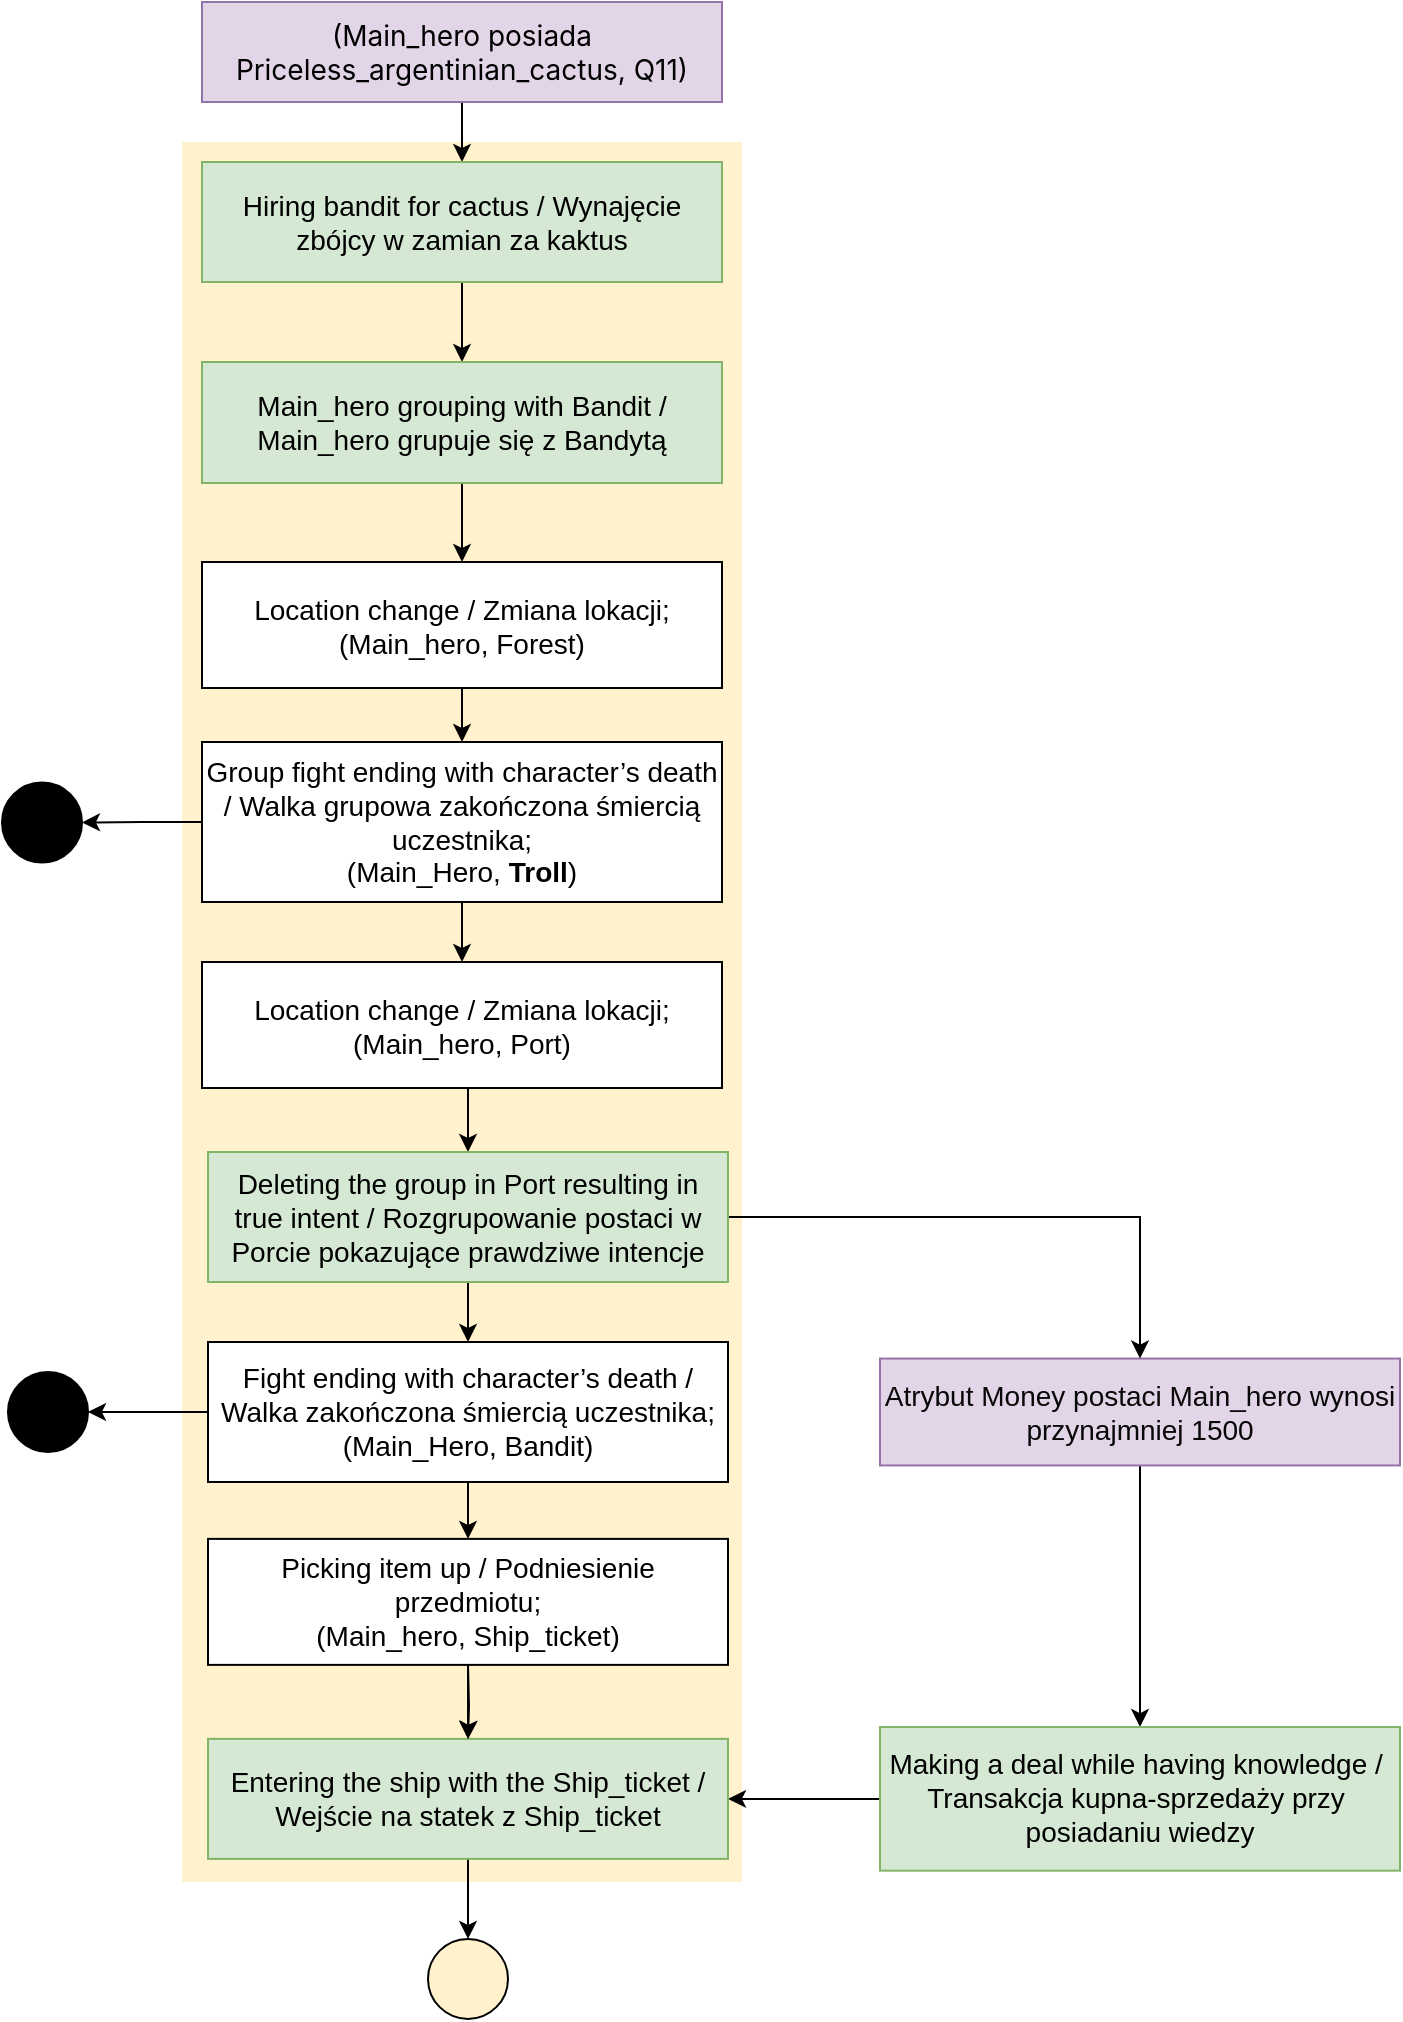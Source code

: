 <mxGraphModel dx="1425" dy="1310" grid="1" gridSize="10" guides="1" tooltips="1" connect="1" arrows="1" fold="1" page="1" pageScale="1" pageWidth="827" pageHeight="1169" math="0" shadow="0">
  <root>
    <mxCell id="0" />
    <mxCell id="1" parent="0" />
    <mxCell id="knElHw7sFrbxN24FAate-2" value="" style="rounded=0;whiteSpace=wrap;html=1;fillColor=#fff2cc;fontFamily=Helvetica;fontSize=14;strokeColor=none;" parent="1" vertex="1">
      <mxGeometry x="141" y="80" width="280" height="870" as="geometry" />
    </mxCell>
    <mxCell id="knElHw7sFrbxN24FAate-9" value="" style="ellipse;whiteSpace=wrap;html=1;aspect=fixed;fontSize=14;align=center;fillColor=#fff2cc;strokeWidth=1;" parent="1" vertex="1">
      <mxGeometry x="264" y="978.44" width="40" height="40" as="geometry" />
    </mxCell>
    <mxCell id="yheXPJXm5rJ7QyqMhBtf-2" style="edgeStyle=orthogonalEdgeStyle;rounded=0;orthogonalLoop=1;jettySize=auto;html=1;" parent="1" source="udCvL247iI1tZjiPNQ4e-1" target="yheXPJXm5rJ7QyqMhBtf-1" edge="1">
      <mxGeometry relative="1" as="geometry" />
    </mxCell>
    <mxCell id="udCvL247iI1tZjiPNQ4e-1" value="&lt;div style=&quot;box-sizing: border-box; font-family: -apple-system, &amp;quot;system-ui&amp;quot;, &amp;quot;Segoe UI&amp;quot;, system-ui, &amp;quot;Apple Color Emoji&amp;quot;, &amp;quot;Segoe UI Emoji&amp;quot;, &amp;quot;Segoe UI Web&amp;quot;, sans-serif; font-size: 14px;&quot;&gt;&lt;div style=&quot;&quot;&gt;(Main_hero posiada Priceless_argentinian_cactus, Q11)&lt;/div&gt;&lt;div&gt;&lt;/div&gt;&lt;/div&gt;" style="rounded=0;whiteSpace=wrap;html=1;strokeColor=#9673a6;fillColor=#e1d5e7;" parent="1" vertex="1">
      <mxGeometry x="151" y="10" width="260" height="50" as="geometry" />
    </mxCell>
    <mxCell id="Aq-91_FwgD_IsqAX_BWq-9" style="edgeStyle=orthogonalEdgeStyle;rounded=0;orthogonalLoop=1;jettySize=auto;html=1;fontSize=14;" parent="1" source="-C3S8FsxY2Nnwz9JlQiH-3" target="hUhabbhy1jZWXqfZA_R5-1" edge="1">
      <mxGeometry relative="1" as="geometry" />
    </mxCell>
    <mxCell id="-C3S8FsxY2Nnwz9JlQiH-3" value="&lt;font style=&quot;&quot; color=&quot;#080808&quot;&gt;&lt;font style=&quot;font-size: 14px;&quot;&gt;Atrybut Money postaci Main_hero wynosi przynajmniej 1500&lt;/font&gt;&lt;br&gt;&lt;/font&gt;" style="rounded=0;whiteSpace=wrap;html=1;strokeColor=#9673a6;fillColor=#e1d5e7;" parent="1" vertex="1">
      <mxGeometry x="490" y="688.28" width="260" height="53.44" as="geometry" />
    </mxCell>
    <mxCell id="Aq-91_FwgD_IsqAX_BWq-5" style="edgeStyle=orthogonalEdgeStyle;rounded=0;orthogonalLoop=1;jettySize=auto;html=1;" parent="1" source="yheXPJXm5rJ7QyqMhBtf-1" target="Aq-91_FwgD_IsqAX_BWq-2" edge="1">
      <mxGeometry relative="1" as="geometry" />
    </mxCell>
    <mxCell id="yheXPJXm5rJ7QyqMhBtf-1" value="&lt;font style=&quot;font-size: 14px;&quot;&gt;Hiring bandit for cactus / Wynajęcie zbójcy w zamian za kaktus&lt;/font&gt;" style="rounded=0;whiteSpace=wrap;html=1;sketch=0;fillColor=#d5e8d4;strokeColor=#82b366;align=center;" parent="1" vertex="1">
      <mxGeometry x="151" y="90" width="260" height="60" as="geometry" />
    </mxCell>
    <mxCell id="lA9DHG8efDeV6roo1jQF-7" style="edgeStyle=orthogonalEdgeStyle;rounded=0;orthogonalLoop=1;jettySize=auto;html=1;entryX=0.5;entryY=0;entryDx=0;entryDy=0;" parent="1" source="jlGJhvShgQ8dnmSe3Gb2-2" target="BtwuoIAPwvGNC_7e4r1O-7" edge="1">
      <mxGeometry relative="1" as="geometry" />
    </mxCell>
    <mxCell id="nKahLlN3erMrmPblMIUS-1" style="edgeStyle=orthogonalEdgeStyle;rounded=0;orthogonalLoop=1;jettySize=auto;html=1;entryX=1;entryY=0.5;entryDx=0;entryDy=0;" parent="1" source="jlGJhvShgQ8dnmSe3Gb2-2" target="nKahLlN3erMrmPblMIUS-2" edge="1">
      <mxGeometry relative="1" as="geometry">
        <mxPoint x="20" y="420.25" as="targetPoint" />
      </mxGeometry>
    </mxCell>
    <mxCell id="jlGJhvShgQ8dnmSe3Gb2-2" value="&lt;span id=&quot;docs-internal-guid-4cfbbf0f-7fff-1ddc-6e00-4f36d3d0db7e&quot;&gt;&lt;span style=&quot;background-color: transparent ; vertical-align: baseline&quot;&gt;&lt;font&gt;&lt;font style=&quot;font-size: 14px;&quot;&gt;Group fight ending with character’s death / Walka grupowa zakończona śmiercią uczestnika&lt;/font&gt;&lt;span style=&quot;font-size: 14px;&quot;&gt;;&lt;br&gt;&lt;/span&gt;&lt;span style=&quot;font-size: 14px;&quot;&gt;(Main_Hero,&amp;nbsp;&lt;b&gt;Troll&lt;/b&gt;)&lt;/span&gt;&lt;br&gt;&lt;/font&gt;&lt;/span&gt;&lt;/span&gt;" style="rounded=0;whiteSpace=wrap;html=1;align=center;" parent="1" vertex="1">
      <mxGeometry x="151" y="380" width="260" height="80" as="geometry" />
    </mxCell>
    <mxCell id="Mv-3iD-W1vUPHI-jY-zr-2" style="edgeStyle=orthogonalEdgeStyle;rounded=0;orthogonalLoop=1;jettySize=auto;html=1;exitX=0.5;exitY=1;exitDx=0;exitDy=0;entryX=0.5;entryY=0;entryDx=0;entryDy=0;" parent="1" source="BtwuoIAPwvGNC_7e4r1O-7" target="Mv-3iD-W1vUPHI-jY-zr-1" edge="1">
      <mxGeometry relative="1" as="geometry" />
    </mxCell>
    <mxCell id="BtwuoIAPwvGNC_7e4r1O-7" value="&lt;span id=&quot;docs-internal-guid-4cfbbf0f-7fff-1ddc-6e00-4f36d3d0db7e&quot;&gt;&lt;span style=&quot;background-color: transparent ; vertical-align: baseline&quot;&gt;&lt;font&gt;&lt;font style=&quot;font-size: 14px;&quot;&gt;Location change / Zmiana lokacji&lt;/font&gt;&lt;font face=&quot;arial&quot;&gt;&lt;span style=&quot;font-size: 14px&quot;&gt;;&lt;br&gt;&lt;/span&gt;&lt;/font&gt;&lt;span style=&quot;font-size: 14px;&quot;&gt;(Main_hero, Port)&lt;/span&gt;&lt;br&gt;&lt;/font&gt;&lt;/span&gt;&lt;/span&gt;" style="rounded=0;whiteSpace=wrap;html=1;align=center;" parent="1" vertex="1">
      <mxGeometry x="151" y="490" width="260" height="63" as="geometry" />
    </mxCell>
    <mxCell id="Aq-91_FwgD_IsqAX_BWq-55" style="edgeStyle=orthogonalEdgeStyle;rounded=0;orthogonalLoop=1;jettySize=auto;html=1;fontSize=14;exitX=0;exitY=0.5;exitDx=0;exitDy=0;" parent="1" source="irsXxmj_owirD-AWfpEa-7" target="irsXxmj_owirD-AWfpEa-9" edge="1">
      <mxGeometry relative="1" as="geometry">
        <mxPoint x="-28" y="742.5" as="sourcePoint" />
      </mxGeometry>
    </mxCell>
    <mxCell id="951n_XqudxTW4NkohfCO-3" style="edgeStyle=orthogonalEdgeStyle;rounded=0;orthogonalLoop=1;jettySize=auto;html=1;exitX=0.5;exitY=1;exitDx=0;exitDy=0;entryX=0.5;entryY=0;entryDx=0;entryDy=0;" parent="1" source="irsXxmj_owirD-AWfpEa-7" target="951n_XqudxTW4NkohfCO-1" edge="1">
      <mxGeometry relative="1" as="geometry" />
    </mxCell>
    <mxCell id="irsXxmj_owirD-AWfpEa-7" value="&lt;span id=&quot;docs-internal-guid-4cfbbf0f-7fff-1ddc-6e00-4f36d3d0db7e&quot;&gt;&lt;span style=&quot;background-color: transparent ; vertical-align: baseline&quot;&gt;&lt;font&gt;&lt;font style=&quot;font-size: 14px;&quot;&gt;Fight ending with character’s death / Walka zakończona śmiercią uczestnika&lt;/font&gt;&lt;span style=&quot;font-size: 14px;&quot;&gt;;&lt;br&gt;&lt;/span&gt;&lt;span style=&quot;font-size: 14px;&quot;&gt;(Main_Hero, Bandit)&lt;/span&gt;&lt;br&gt;&lt;/font&gt;&lt;/span&gt;&lt;/span&gt;" style="rounded=0;whiteSpace=wrap;html=1;align=center;" parent="1" vertex="1">
      <mxGeometry x="154" y="680" width="260" height="70" as="geometry" />
    </mxCell>
    <mxCell id="irsXxmj_owirD-AWfpEa-9" value="" style="ellipse;whiteSpace=wrap;html=1;aspect=fixed;fontSize=14;align=center;fillColor=#000000;" parent="1" vertex="1">
      <mxGeometry x="54" y="695" width="40" height="40" as="geometry" />
    </mxCell>
    <mxCell id="jDJ186llfTBJSGtvXf8A-4" style="edgeStyle=orthogonalEdgeStyle;rounded=0;orthogonalLoop=1;jettySize=auto;html=1;fontSize=14;entryX=1;entryY=0.5;entryDx=0;entryDy=0;" parent="1" source="hUhabbhy1jZWXqfZA_R5-1" target="Aq-91_FwgD_IsqAX_BWq-59" edge="1">
      <mxGeometry relative="1" as="geometry">
        <mxPoint x="414" y="809.94" as="targetPoint" />
      </mxGeometry>
    </mxCell>
    <mxCell id="hUhabbhy1jZWXqfZA_R5-1" value="&lt;font style=&quot;font-size: 14px;&quot;&gt;Making&amp;nbsp;a&amp;nbsp;deal&amp;nbsp;while&amp;nbsp;having&amp;nbsp;knowledge&amp;nbsp;/&amp;nbsp;&lt;br&gt;Transakcja&amp;nbsp;kupna-sprzedaży&amp;nbsp;przy&amp;nbsp;&lt;br&gt;posiadaniu&amp;nbsp;wiedzy&lt;br&gt;&lt;/font&gt;" style="rounded=0;whiteSpace=wrap;html=1;sketch=0;fillColor=#d5e8d4;strokeColor=#82b366;align=center;" parent="1" vertex="1">
      <mxGeometry x="490" y="872.53" width="260" height="71.81" as="geometry" />
    </mxCell>
    <mxCell id="Aq-91_FwgD_IsqAX_BWq-6" style="edgeStyle=orthogonalEdgeStyle;rounded=0;orthogonalLoop=1;jettySize=auto;html=1;" parent="1" source="Aq-91_FwgD_IsqAX_BWq-2" target="Aq-91_FwgD_IsqAX_BWq-3" edge="1">
      <mxGeometry relative="1" as="geometry" />
    </mxCell>
    <mxCell id="Aq-91_FwgD_IsqAX_BWq-2" value="&lt;span id=&quot;docs-internal-guid-4cfbbf0f-7fff-1ddc-6e00-4f36d3d0db7e&quot;&gt;&lt;span style=&quot;background-color: transparent ; vertical-align: baseline&quot;&gt;&lt;font&gt;&lt;font style=&quot;font-size: 14px;&quot; face=&quot;arial&quot;&gt;Main_hero grouping with Bandit / Main_hero grupuje się z Bandytą&lt;/font&gt;&lt;br&gt;&lt;/font&gt;&lt;/span&gt;&lt;/span&gt;" style="rounded=0;whiteSpace=wrap;html=1;align=center;fillColor=#d5e8d4;strokeColor=#82b366;" parent="1" vertex="1">
      <mxGeometry x="151" y="190" width="260" height="60.5" as="geometry" />
    </mxCell>
    <mxCell id="8yjVy0ktyzx2GrUyOU-N-1" style="edgeStyle=orthogonalEdgeStyle;rounded=0;orthogonalLoop=1;jettySize=auto;html=1;fontSize=14;" parent="1" source="Aq-91_FwgD_IsqAX_BWq-3" target="jlGJhvShgQ8dnmSe3Gb2-2" edge="1">
      <mxGeometry relative="1" as="geometry" />
    </mxCell>
    <mxCell id="Aq-91_FwgD_IsqAX_BWq-3" value="&lt;span id=&quot;docs-internal-guid-4cfbbf0f-7fff-1ddc-6e00-4f36d3d0db7e&quot;&gt;&lt;span style=&quot;background-color: transparent ; vertical-align: baseline&quot;&gt;&lt;font&gt;&lt;font style=&quot;font-size: 14px;&quot;&gt;Location change / Zmiana lokacji&lt;/font&gt;&lt;font face=&quot;arial&quot;&gt;&lt;span style=&quot;font-size: 14px&quot;&gt;;&lt;br&gt;&lt;/span&gt;&lt;/font&gt;&lt;span style=&quot;font-size: 14px;&quot;&gt;(Main_hero, Forest)&lt;/span&gt;&lt;br&gt;&lt;/font&gt;&lt;/span&gt;&lt;/span&gt;" style="rounded=0;whiteSpace=wrap;html=1;align=center;" parent="1" vertex="1">
      <mxGeometry x="151" y="290" width="260" height="63" as="geometry" />
    </mxCell>
    <mxCell id="nKahLlN3erMrmPblMIUS-2" value="" style="ellipse;whiteSpace=wrap;html=1;aspect=fixed;fontSize=14;align=center;fillColor=#000000;" parent="1" vertex="1">
      <mxGeometry x="51" y="400.25" width="40" height="40" as="geometry" />
    </mxCell>
    <mxCell id="_OSf8yGIqV2NRYJ29WRy-3" style="edgeStyle=orthogonalEdgeStyle;rounded=0;orthogonalLoop=1;jettySize=auto;html=1;" parent="1" source="Aq-91_FwgD_IsqAX_BWq-59" target="knElHw7sFrbxN24FAate-9" edge="1">
      <mxGeometry relative="1" as="geometry" />
    </mxCell>
    <mxCell id="Aq-91_FwgD_IsqAX_BWq-59" value="&lt;font face=&quot;arial&quot;&gt;&lt;font style=&quot;font-size: 14px;&quot;&gt;Entering the ship with the Ship_ticket / Wejście na statek z Ship_ticket&lt;/font&gt;&lt;br&gt;&lt;/font&gt;" style="rounded=0;whiteSpace=wrap;html=1;sketch=0;fillColor=#d5e8d4;strokeColor=#82b366;align=center;" parent="1" vertex="1">
      <mxGeometry x="154" y="878.44" width="260" height="60" as="geometry" />
    </mxCell>
    <mxCell id="jDJ186llfTBJSGtvXf8A-5" style="edgeStyle=orthogonalEdgeStyle;rounded=0;orthogonalLoop=1;jettySize=auto;html=1;fontSize=14;" parent="1" target="Aq-91_FwgD_IsqAX_BWq-59" edge="1">
      <mxGeometry relative="1" as="geometry">
        <mxPoint x="284" y="841.44" as="sourcePoint" />
      </mxGeometry>
    </mxCell>
    <mxCell id="0Q0X75A0FIx0HaDuTYZE-1" style="edgeStyle=orthogonalEdgeStyle;rounded=0;orthogonalLoop=1;jettySize=auto;html=1;exitX=0.5;exitY=1;exitDx=0;exitDy=0;entryX=0.5;entryY=0;entryDx=0;entryDy=0;" parent="1" source="951n_XqudxTW4NkohfCO-1" target="Aq-91_FwgD_IsqAX_BWq-59" edge="1">
      <mxGeometry relative="1" as="geometry" />
    </mxCell>
    <mxCell id="951n_XqudxTW4NkohfCO-1" value="&lt;span id=&quot;docs-internal-guid-4cfbbf0f-7fff-1ddc-6e00-4f36d3d0db7e&quot;&gt;&lt;span style=&quot;background-color: transparent ; vertical-align: baseline&quot;&gt;&lt;font style=&quot;font-size: 14px;&quot;&gt;Picking item up / Podniesienie przedmiotu&lt;font style=&quot;font-size: 14px;&quot; face=&quot;arial&quot;&gt;;&lt;br&gt;&lt;/font&gt;&lt;span style=&quot;font-size: 14px;&quot;&gt;(Main_hero, Ship_ticket)&lt;/span&gt;&lt;br&gt;&lt;/font&gt;&lt;/span&gt;&lt;/span&gt;" style="rounded=0;whiteSpace=wrap;html=1;align=center;" parent="1" vertex="1">
      <mxGeometry x="154" y="778.44" width="260" height="63" as="geometry" />
    </mxCell>
    <mxCell id="Mv-3iD-W1vUPHI-jY-zr-4" style="edgeStyle=orthogonalEdgeStyle;rounded=0;orthogonalLoop=1;jettySize=auto;html=1;exitX=1;exitY=0.5;exitDx=0;exitDy=0;" parent="1" source="Mv-3iD-W1vUPHI-jY-zr-1" target="-C3S8FsxY2Nnwz9JlQiH-3" edge="1">
      <mxGeometry relative="1" as="geometry" />
    </mxCell>
    <mxCell id="Mv-3iD-W1vUPHI-jY-zr-6" style="edgeStyle=orthogonalEdgeStyle;rounded=0;orthogonalLoop=1;jettySize=auto;html=1;exitX=0.5;exitY=1;exitDx=0;exitDy=0;" parent="1" source="Mv-3iD-W1vUPHI-jY-zr-1" target="irsXxmj_owirD-AWfpEa-7" edge="1">
      <mxGeometry relative="1" as="geometry" />
    </mxCell>
    <mxCell id="Mv-3iD-W1vUPHI-jY-zr-1" value="&lt;font face=&quot;arial&quot;&gt;&lt;font style=&quot;font-size: 14px;&quot;&gt;Deleting the group in Port resulting in true intent / Rozgrupowanie postaci w Porcie pokazujące prawdziwe intencje&lt;/font&gt;&lt;br&gt;&lt;/font&gt;" style="rounded=0;whiteSpace=wrap;html=1;sketch=0;fillColor=#d5e8d4;strokeColor=#82b366;align=center;" parent="1" vertex="1">
      <mxGeometry x="154" y="585" width="260" height="65" as="geometry" />
    </mxCell>
  </root>
</mxGraphModel>
